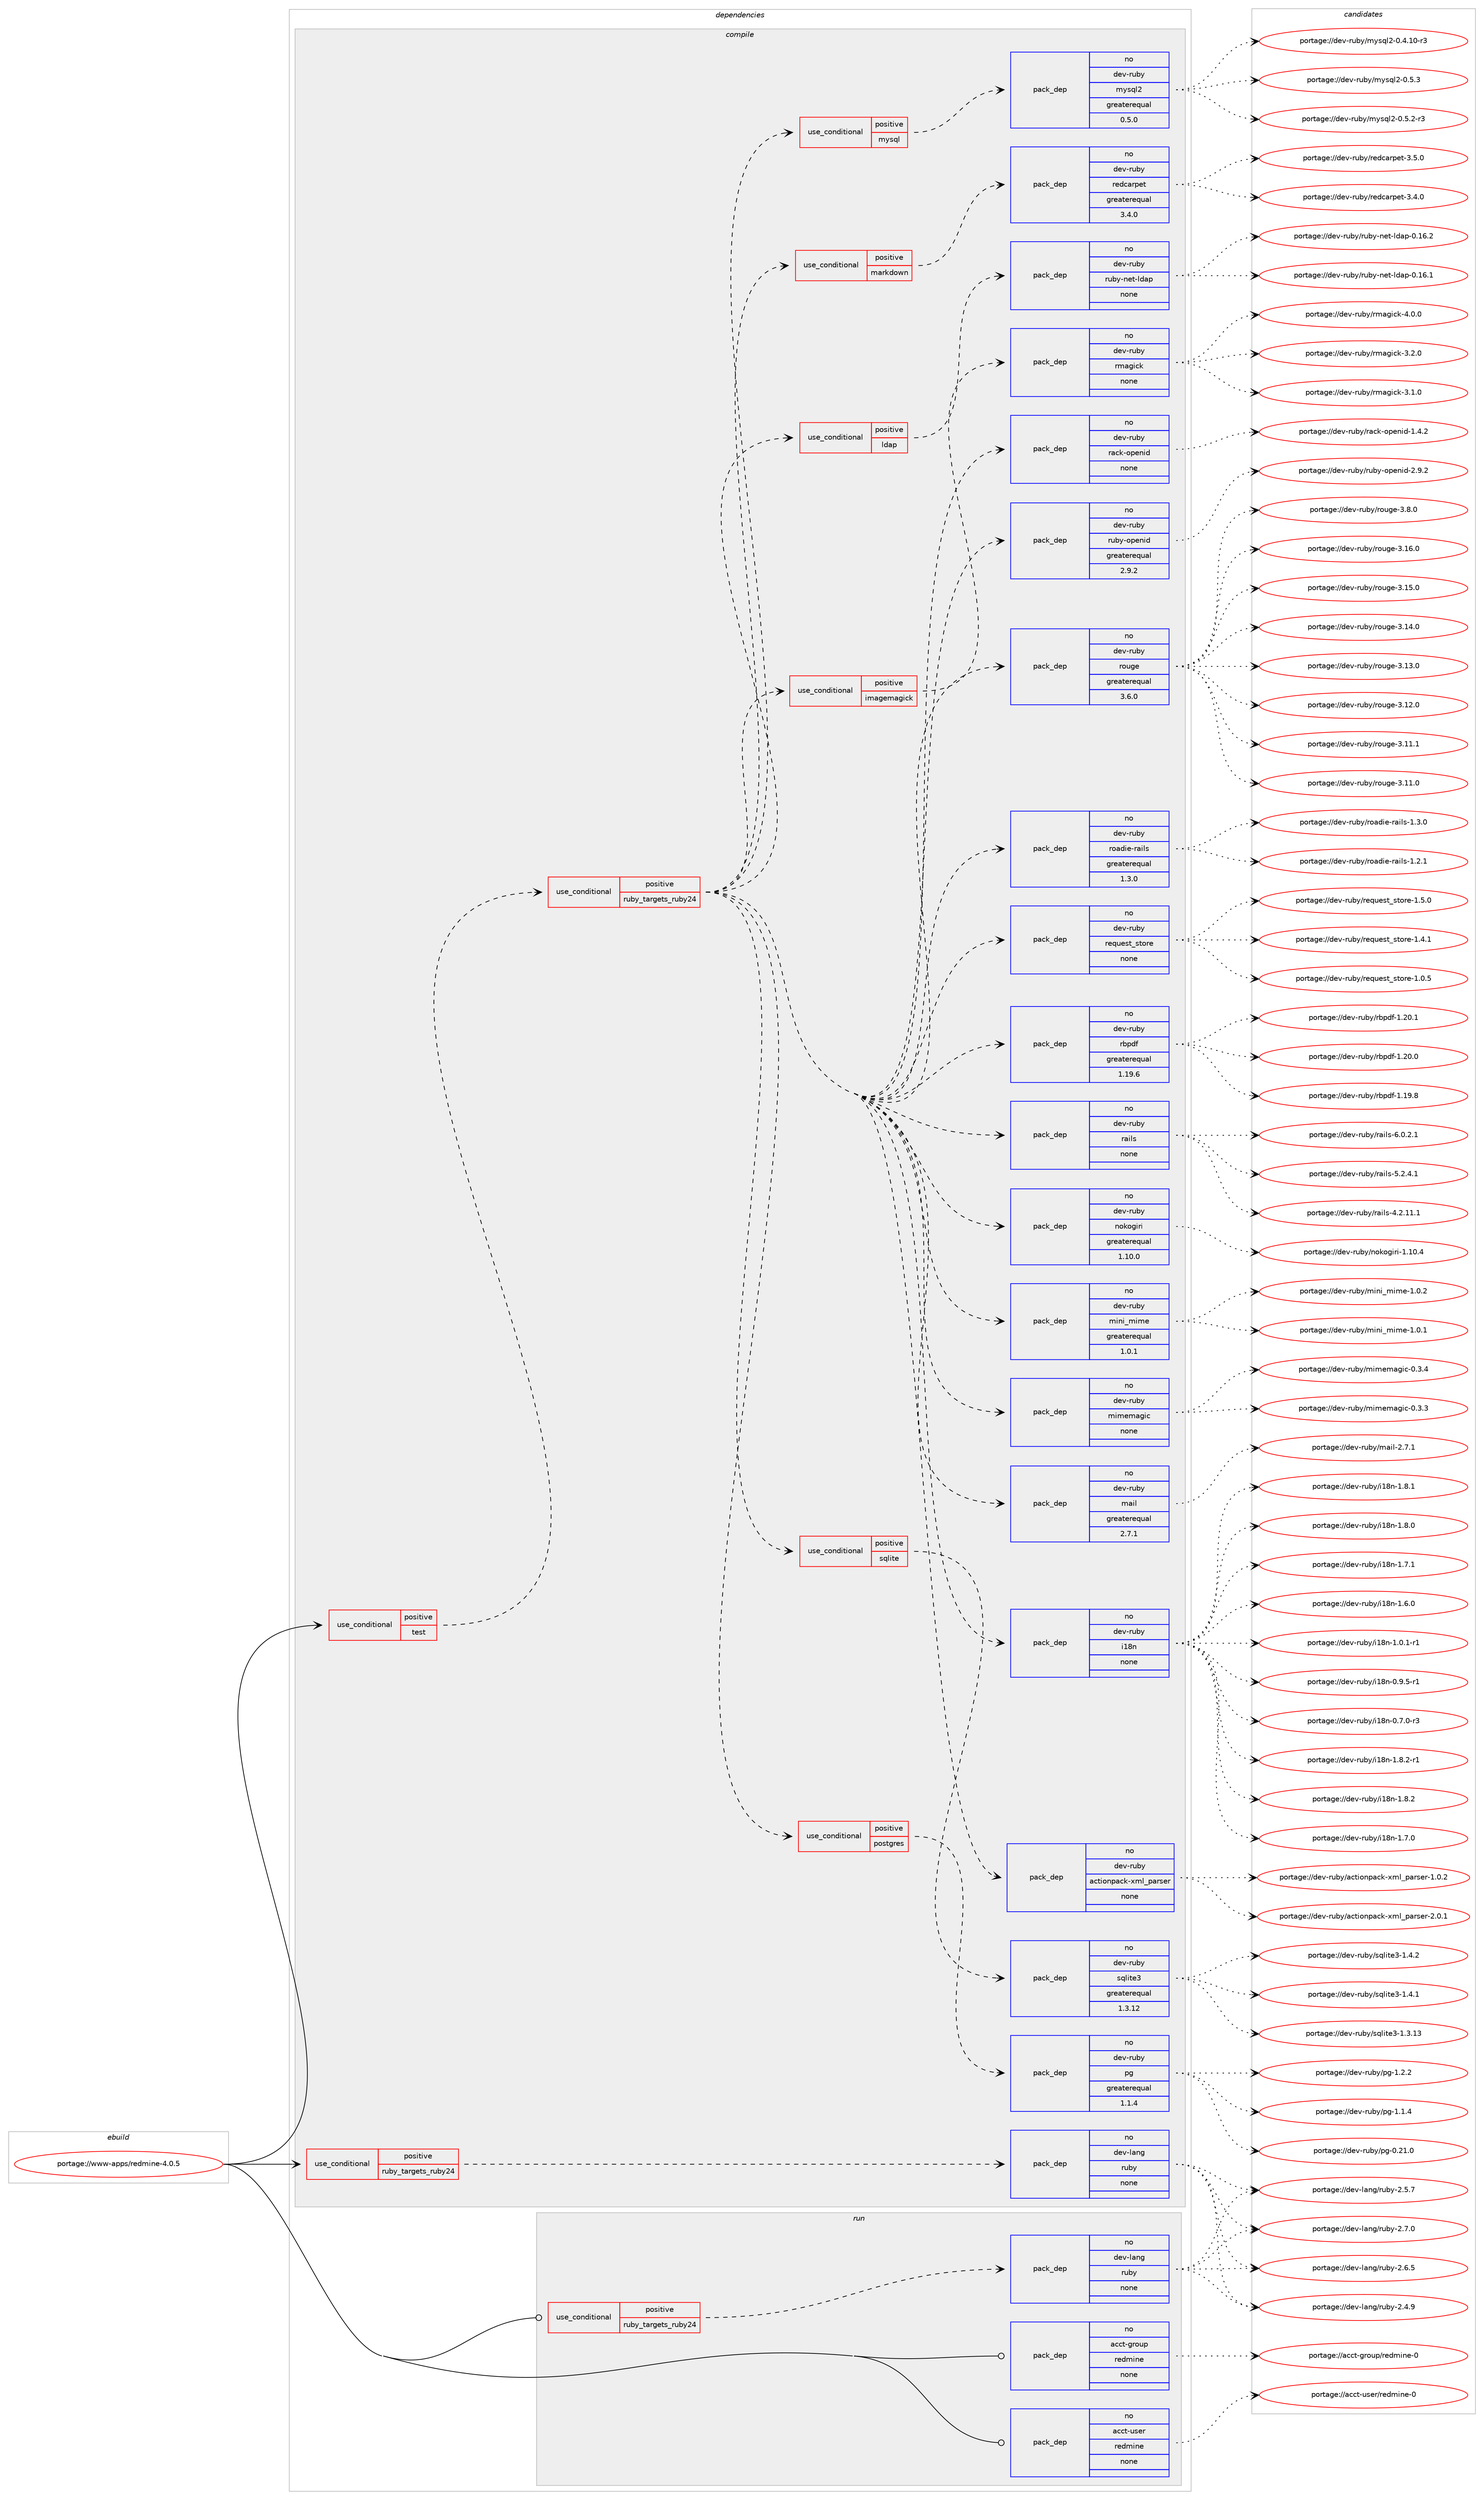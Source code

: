 digraph prolog {

# *************
# Graph options
# *************

newrank=true;
concentrate=true;
compound=true;
graph [rankdir=LR,fontname=Helvetica,fontsize=10,ranksep=1.5];#, ranksep=2.5, nodesep=0.2];
edge  [arrowhead=vee];
node  [fontname=Helvetica,fontsize=10];

# **********
# The ebuild
# **********

subgraph cluster_leftcol {
color=gray;
rank=same;
label=<<i>ebuild</i>>;
id [label="portage://www-apps/redmine-4.0.5", color=red, width=4, href="../www-apps/redmine-4.0.5.svg"];
}

# ****************
# The dependencies
# ****************

subgraph cluster_midcol {
color=gray;
label=<<i>dependencies</i>>;
subgraph cluster_compile {
fillcolor="#eeeeee";
style=filled;
label=<<i>compile</i>>;
subgraph cond2564 {
dependency18012 [label=<<TABLE BORDER="0" CELLBORDER="1" CELLSPACING="0" CELLPADDING="4"><TR><TD ROWSPAN="3" CELLPADDING="10">use_conditional</TD></TR><TR><TD>positive</TD></TR><TR><TD>ruby_targets_ruby24</TD></TR></TABLE>>, shape=none, color=red];
subgraph pack15128 {
dependency18013 [label=<<TABLE BORDER="0" CELLBORDER="1" CELLSPACING="0" CELLPADDING="4" WIDTH="220"><TR><TD ROWSPAN="6" CELLPADDING="30">pack_dep</TD></TR><TR><TD WIDTH="110">no</TD></TR><TR><TD>dev-lang</TD></TR><TR><TD>ruby</TD></TR><TR><TD>none</TD></TR><TR><TD></TD></TR></TABLE>>, shape=none, color=blue];
}
dependency18012:e -> dependency18013:w [weight=20,style="dashed",arrowhead="vee"];
}
id:e -> dependency18012:w [weight=20,style="solid",arrowhead="vee"];
subgraph cond2565 {
dependency18014 [label=<<TABLE BORDER="0" CELLBORDER="1" CELLSPACING="0" CELLPADDING="4"><TR><TD ROWSPAN="3" CELLPADDING="10">use_conditional</TD></TR><TR><TD>positive</TD></TR><TR><TD>test</TD></TR></TABLE>>, shape=none, color=red];
subgraph cond2566 {
dependency18015 [label=<<TABLE BORDER="0" CELLBORDER="1" CELLSPACING="0" CELLPADDING="4"><TR><TD ROWSPAN="3" CELLPADDING="10">use_conditional</TD></TR><TR><TD>positive</TD></TR><TR><TD>ruby_targets_ruby24</TD></TR></TABLE>>, shape=none, color=red];
subgraph cond2567 {
dependency18016 [label=<<TABLE BORDER="0" CELLBORDER="1" CELLSPACING="0" CELLPADDING="4"><TR><TD ROWSPAN="3" CELLPADDING="10">use_conditional</TD></TR><TR><TD>positive</TD></TR><TR><TD>imagemagick</TD></TR></TABLE>>, shape=none, color=red];
subgraph pack15129 {
dependency18017 [label=<<TABLE BORDER="0" CELLBORDER="1" CELLSPACING="0" CELLPADDING="4" WIDTH="220"><TR><TD ROWSPAN="6" CELLPADDING="30">pack_dep</TD></TR><TR><TD WIDTH="110">no</TD></TR><TR><TD>dev-ruby</TD></TR><TR><TD>rmagick</TD></TR><TR><TD>none</TD></TR><TR><TD></TD></TR></TABLE>>, shape=none, color=blue];
}
dependency18016:e -> dependency18017:w [weight=20,style="dashed",arrowhead="vee"];
}
dependency18015:e -> dependency18016:w [weight=20,style="dashed",arrowhead="vee"];
subgraph cond2568 {
dependency18018 [label=<<TABLE BORDER="0" CELLBORDER="1" CELLSPACING="0" CELLPADDING="4"><TR><TD ROWSPAN="3" CELLPADDING="10">use_conditional</TD></TR><TR><TD>positive</TD></TR><TR><TD>ldap</TD></TR></TABLE>>, shape=none, color=red];
subgraph pack15130 {
dependency18019 [label=<<TABLE BORDER="0" CELLBORDER="1" CELLSPACING="0" CELLPADDING="4" WIDTH="220"><TR><TD ROWSPAN="6" CELLPADDING="30">pack_dep</TD></TR><TR><TD WIDTH="110">no</TD></TR><TR><TD>dev-ruby</TD></TR><TR><TD>ruby-net-ldap</TD></TR><TR><TD>none</TD></TR><TR><TD></TD></TR></TABLE>>, shape=none, color=blue];
}
dependency18018:e -> dependency18019:w [weight=20,style="dashed",arrowhead="vee"];
}
dependency18015:e -> dependency18018:w [weight=20,style="dashed",arrowhead="vee"];
subgraph cond2569 {
dependency18020 [label=<<TABLE BORDER="0" CELLBORDER="1" CELLSPACING="0" CELLPADDING="4"><TR><TD ROWSPAN="3" CELLPADDING="10">use_conditional</TD></TR><TR><TD>positive</TD></TR><TR><TD>markdown</TD></TR></TABLE>>, shape=none, color=red];
subgraph pack15131 {
dependency18021 [label=<<TABLE BORDER="0" CELLBORDER="1" CELLSPACING="0" CELLPADDING="4" WIDTH="220"><TR><TD ROWSPAN="6" CELLPADDING="30">pack_dep</TD></TR><TR><TD WIDTH="110">no</TD></TR><TR><TD>dev-ruby</TD></TR><TR><TD>redcarpet</TD></TR><TR><TD>greaterequal</TD></TR><TR><TD>3.4.0</TD></TR></TABLE>>, shape=none, color=blue];
}
dependency18020:e -> dependency18021:w [weight=20,style="dashed",arrowhead="vee"];
}
dependency18015:e -> dependency18020:w [weight=20,style="dashed",arrowhead="vee"];
subgraph cond2570 {
dependency18022 [label=<<TABLE BORDER="0" CELLBORDER="1" CELLSPACING="0" CELLPADDING="4"><TR><TD ROWSPAN="3" CELLPADDING="10">use_conditional</TD></TR><TR><TD>positive</TD></TR><TR><TD>mysql</TD></TR></TABLE>>, shape=none, color=red];
subgraph pack15132 {
dependency18023 [label=<<TABLE BORDER="0" CELLBORDER="1" CELLSPACING="0" CELLPADDING="4" WIDTH="220"><TR><TD ROWSPAN="6" CELLPADDING="30">pack_dep</TD></TR><TR><TD WIDTH="110">no</TD></TR><TR><TD>dev-ruby</TD></TR><TR><TD>mysql2</TD></TR><TR><TD>greaterequal</TD></TR><TR><TD>0.5.0</TD></TR></TABLE>>, shape=none, color=blue];
}
dependency18022:e -> dependency18023:w [weight=20,style="dashed",arrowhead="vee"];
}
dependency18015:e -> dependency18022:w [weight=20,style="dashed",arrowhead="vee"];
subgraph cond2571 {
dependency18024 [label=<<TABLE BORDER="0" CELLBORDER="1" CELLSPACING="0" CELLPADDING="4"><TR><TD ROWSPAN="3" CELLPADDING="10">use_conditional</TD></TR><TR><TD>positive</TD></TR><TR><TD>postgres</TD></TR></TABLE>>, shape=none, color=red];
subgraph pack15133 {
dependency18025 [label=<<TABLE BORDER="0" CELLBORDER="1" CELLSPACING="0" CELLPADDING="4" WIDTH="220"><TR><TD ROWSPAN="6" CELLPADDING="30">pack_dep</TD></TR><TR><TD WIDTH="110">no</TD></TR><TR><TD>dev-ruby</TD></TR><TR><TD>pg</TD></TR><TR><TD>greaterequal</TD></TR><TR><TD>1.1.4</TD></TR></TABLE>>, shape=none, color=blue];
}
dependency18024:e -> dependency18025:w [weight=20,style="dashed",arrowhead="vee"];
}
dependency18015:e -> dependency18024:w [weight=20,style="dashed",arrowhead="vee"];
subgraph cond2572 {
dependency18026 [label=<<TABLE BORDER="0" CELLBORDER="1" CELLSPACING="0" CELLPADDING="4"><TR><TD ROWSPAN="3" CELLPADDING="10">use_conditional</TD></TR><TR><TD>positive</TD></TR><TR><TD>sqlite</TD></TR></TABLE>>, shape=none, color=red];
subgraph pack15134 {
dependency18027 [label=<<TABLE BORDER="0" CELLBORDER="1" CELLSPACING="0" CELLPADDING="4" WIDTH="220"><TR><TD ROWSPAN="6" CELLPADDING="30">pack_dep</TD></TR><TR><TD WIDTH="110">no</TD></TR><TR><TD>dev-ruby</TD></TR><TR><TD>sqlite3</TD></TR><TR><TD>greaterequal</TD></TR><TR><TD>1.3.12</TD></TR></TABLE>>, shape=none, color=blue];
}
dependency18026:e -> dependency18027:w [weight=20,style="dashed",arrowhead="vee"];
}
dependency18015:e -> dependency18026:w [weight=20,style="dashed",arrowhead="vee"];
subgraph pack15135 {
dependency18028 [label=<<TABLE BORDER="0" CELLBORDER="1" CELLSPACING="0" CELLPADDING="4" WIDTH="220"><TR><TD ROWSPAN="6" CELLPADDING="30">pack_dep</TD></TR><TR><TD WIDTH="110">no</TD></TR><TR><TD>dev-ruby</TD></TR><TR><TD>actionpack-xml_parser</TD></TR><TR><TD>none</TD></TR><TR><TD></TD></TR></TABLE>>, shape=none, color=blue];
}
dependency18015:e -> dependency18028:w [weight=20,style="dashed",arrowhead="vee"];
subgraph pack15136 {
dependency18029 [label=<<TABLE BORDER="0" CELLBORDER="1" CELLSPACING="0" CELLPADDING="4" WIDTH="220"><TR><TD ROWSPAN="6" CELLPADDING="30">pack_dep</TD></TR><TR><TD WIDTH="110">no</TD></TR><TR><TD>dev-ruby</TD></TR><TR><TD>i18n</TD></TR><TR><TD>none</TD></TR><TR><TD></TD></TR></TABLE>>, shape=none, color=blue];
}
dependency18015:e -> dependency18029:w [weight=20,style="dashed",arrowhead="vee"];
subgraph pack15137 {
dependency18030 [label=<<TABLE BORDER="0" CELLBORDER="1" CELLSPACING="0" CELLPADDING="4" WIDTH="220"><TR><TD ROWSPAN="6" CELLPADDING="30">pack_dep</TD></TR><TR><TD WIDTH="110">no</TD></TR><TR><TD>dev-ruby</TD></TR><TR><TD>mail</TD></TR><TR><TD>greaterequal</TD></TR><TR><TD>2.7.1</TD></TR></TABLE>>, shape=none, color=blue];
}
dependency18015:e -> dependency18030:w [weight=20,style="dashed",arrowhead="vee"];
subgraph pack15138 {
dependency18031 [label=<<TABLE BORDER="0" CELLBORDER="1" CELLSPACING="0" CELLPADDING="4" WIDTH="220"><TR><TD ROWSPAN="6" CELLPADDING="30">pack_dep</TD></TR><TR><TD WIDTH="110">no</TD></TR><TR><TD>dev-ruby</TD></TR><TR><TD>mimemagic</TD></TR><TR><TD>none</TD></TR><TR><TD></TD></TR></TABLE>>, shape=none, color=blue];
}
dependency18015:e -> dependency18031:w [weight=20,style="dashed",arrowhead="vee"];
subgraph pack15139 {
dependency18032 [label=<<TABLE BORDER="0" CELLBORDER="1" CELLSPACING="0" CELLPADDING="4" WIDTH="220"><TR><TD ROWSPAN="6" CELLPADDING="30">pack_dep</TD></TR><TR><TD WIDTH="110">no</TD></TR><TR><TD>dev-ruby</TD></TR><TR><TD>mini_mime</TD></TR><TR><TD>greaterequal</TD></TR><TR><TD>1.0.1</TD></TR></TABLE>>, shape=none, color=blue];
}
dependency18015:e -> dependency18032:w [weight=20,style="dashed",arrowhead="vee"];
subgraph pack15140 {
dependency18033 [label=<<TABLE BORDER="0" CELLBORDER="1" CELLSPACING="0" CELLPADDING="4" WIDTH="220"><TR><TD ROWSPAN="6" CELLPADDING="30">pack_dep</TD></TR><TR><TD WIDTH="110">no</TD></TR><TR><TD>dev-ruby</TD></TR><TR><TD>nokogiri</TD></TR><TR><TD>greaterequal</TD></TR><TR><TD>1.10.0</TD></TR></TABLE>>, shape=none, color=blue];
}
dependency18015:e -> dependency18033:w [weight=20,style="dashed",arrowhead="vee"];
subgraph pack15141 {
dependency18034 [label=<<TABLE BORDER="0" CELLBORDER="1" CELLSPACING="0" CELLPADDING="4" WIDTH="220"><TR><TD ROWSPAN="6" CELLPADDING="30">pack_dep</TD></TR><TR><TD WIDTH="110">no</TD></TR><TR><TD>dev-ruby</TD></TR><TR><TD>rails</TD></TR><TR><TD>none</TD></TR><TR><TD></TD></TR></TABLE>>, shape=none, color=blue];
}
dependency18015:e -> dependency18034:w [weight=20,style="dashed",arrowhead="vee"];
subgraph pack15142 {
dependency18035 [label=<<TABLE BORDER="0" CELLBORDER="1" CELLSPACING="0" CELLPADDING="4" WIDTH="220"><TR><TD ROWSPAN="6" CELLPADDING="30">pack_dep</TD></TR><TR><TD WIDTH="110">no</TD></TR><TR><TD>dev-ruby</TD></TR><TR><TD>rbpdf</TD></TR><TR><TD>greaterequal</TD></TR><TR><TD>1.19.6</TD></TR></TABLE>>, shape=none, color=blue];
}
dependency18015:e -> dependency18035:w [weight=20,style="dashed",arrowhead="vee"];
subgraph pack15143 {
dependency18036 [label=<<TABLE BORDER="0" CELLBORDER="1" CELLSPACING="0" CELLPADDING="4" WIDTH="220"><TR><TD ROWSPAN="6" CELLPADDING="30">pack_dep</TD></TR><TR><TD WIDTH="110">no</TD></TR><TR><TD>dev-ruby</TD></TR><TR><TD>request_store</TD></TR><TR><TD>none</TD></TR><TR><TD></TD></TR></TABLE>>, shape=none, color=blue];
}
dependency18015:e -> dependency18036:w [weight=20,style="dashed",arrowhead="vee"];
subgraph pack15144 {
dependency18037 [label=<<TABLE BORDER="0" CELLBORDER="1" CELLSPACING="0" CELLPADDING="4" WIDTH="220"><TR><TD ROWSPAN="6" CELLPADDING="30">pack_dep</TD></TR><TR><TD WIDTH="110">no</TD></TR><TR><TD>dev-ruby</TD></TR><TR><TD>roadie-rails</TD></TR><TR><TD>greaterequal</TD></TR><TR><TD>1.3.0</TD></TR></TABLE>>, shape=none, color=blue];
}
dependency18015:e -> dependency18037:w [weight=20,style="dashed",arrowhead="vee"];
subgraph pack15145 {
dependency18038 [label=<<TABLE BORDER="0" CELLBORDER="1" CELLSPACING="0" CELLPADDING="4" WIDTH="220"><TR><TD ROWSPAN="6" CELLPADDING="30">pack_dep</TD></TR><TR><TD WIDTH="110">no</TD></TR><TR><TD>dev-ruby</TD></TR><TR><TD>rouge</TD></TR><TR><TD>greaterequal</TD></TR><TR><TD>3.6.0</TD></TR></TABLE>>, shape=none, color=blue];
}
dependency18015:e -> dependency18038:w [weight=20,style="dashed",arrowhead="vee"];
subgraph pack15146 {
dependency18039 [label=<<TABLE BORDER="0" CELLBORDER="1" CELLSPACING="0" CELLPADDING="4" WIDTH="220"><TR><TD ROWSPAN="6" CELLPADDING="30">pack_dep</TD></TR><TR><TD WIDTH="110">no</TD></TR><TR><TD>dev-ruby</TD></TR><TR><TD>ruby-openid</TD></TR><TR><TD>greaterequal</TD></TR><TR><TD>2.9.2</TD></TR></TABLE>>, shape=none, color=blue];
}
dependency18015:e -> dependency18039:w [weight=20,style="dashed",arrowhead="vee"];
subgraph pack15147 {
dependency18040 [label=<<TABLE BORDER="0" CELLBORDER="1" CELLSPACING="0" CELLPADDING="4" WIDTH="220"><TR><TD ROWSPAN="6" CELLPADDING="30">pack_dep</TD></TR><TR><TD WIDTH="110">no</TD></TR><TR><TD>dev-ruby</TD></TR><TR><TD>rack-openid</TD></TR><TR><TD>none</TD></TR><TR><TD></TD></TR></TABLE>>, shape=none, color=blue];
}
dependency18015:e -> dependency18040:w [weight=20,style="dashed",arrowhead="vee"];
}
dependency18014:e -> dependency18015:w [weight=20,style="dashed",arrowhead="vee"];
}
id:e -> dependency18014:w [weight=20,style="solid",arrowhead="vee"];
}
subgraph cluster_compileandrun {
fillcolor="#eeeeee";
style=filled;
label=<<i>compile and run</i>>;
}
subgraph cluster_run {
fillcolor="#eeeeee";
style=filled;
label=<<i>run</i>>;
subgraph cond2573 {
dependency18041 [label=<<TABLE BORDER="0" CELLBORDER="1" CELLSPACING="0" CELLPADDING="4"><TR><TD ROWSPAN="3" CELLPADDING="10">use_conditional</TD></TR><TR><TD>positive</TD></TR><TR><TD>ruby_targets_ruby24</TD></TR></TABLE>>, shape=none, color=red];
subgraph pack15148 {
dependency18042 [label=<<TABLE BORDER="0" CELLBORDER="1" CELLSPACING="0" CELLPADDING="4" WIDTH="220"><TR><TD ROWSPAN="6" CELLPADDING="30">pack_dep</TD></TR><TR><TD WIDTH="110">no</TD></TR><TR><TD>dev-lang</TD></TR><TR><TD>ruby</TD></TR><TR><TD>none</TD></TR><TR><TD></TD></TR></TABLE>>, shape=none, color=blue];
}
dependency18041:e -> dependency18042:w [weight=20,style="dashed",arrowhead="vee"];
}
id:e -> dependency18041:w [weight=20,style="solid",arrowhead="odot"];
subgraph pack15149 {
dependency18043 [label=<<TABLE BORDER="0" CELLBORDER="1" CELLSPACING="0" CELLPADDING="4" WIDTH="220"><TR><TD ROWSPAN="6" CELLPADDING="30">pack_dep</TD></TR><TR><TD WIDTH="110">no</TD></TR><TR><TD>acct-group</TD></TR><TR><TD>redmine</TD></TR><TR><TD>none</TD></TR><TR><TD></TD></TR></TABLE>>, shape=none, color=blue];
}
id:e -> dependency18043:w [weight=20,style="solid",arrowhead="odot"];
subgraph pack15150 {
dependency18044 [label=<<TABLE BORDER="0" CELLBORDER="1" CELLSPACING="0" CELLPADDING="4" WIDTH="220"><TR><TD ROWSPAN="6" CELLPADDING="30">pack_dep</TD></TR><TR><TD WIDTH="110">no</TD></TR><TR><TD>acct-user</TD></TR><TR><TD>redmine</TD></TR><TR><TD>none</TD></TR><TR><TD></TD></TR></TABLE>>, shape=none, color=blue];
}
id:e -> dependency18044:w [weight=20,style="solid",arrowhead="odot"];
}
}

# **************
# The candidates
# **************

subgraph cluster_choices {
rank=same;
color=gray;
label=<<i>candidates</i>>;

subgraph choice15128 {
color=black;
nodesep=1;
choice10010111845108971101034711411798121455046554648 [label="portage://dev-lang/ruby-2.7.0", color=red, width=4,href="../dev-lang/ruby-2.7.0.svg"];
choice10010111845108971101034711411798121455046544653 [label="portage://dev-lang/ruby-2.6.5", color=red, width=4,href="../dev-lang/ruby-2.6.5.svg"];
choice10010111845108971101034711411798121455046534655 [label="portage://dev-lang/ruby-2.5.7", color=red, width=4,href="../dev-lang/ruby-2.5.7.svg"];
choice10010111845108971101034711411798121455046524657 [label="portage://dev-lang/ruby-2.4.9", color=red, width=4,href="../dev-lang/ruby-2.4.9.svg"];
dependency18013:e -> choice10010111845108971101034711411798121455046554648:w [style=dotted,weight="100"];
dependency18013:e -> choice10010111845108971101034711411798121455046544653:w [style=dotted,weight="100"];
dependency18013:e -> choice10010111845108971101034711411798121455046534655:w [style=dotted,weight="100"];
dependency18013:e -> choice10010111845108971101034711411798121455046524657:w [style=dotted,weight="100"];
}
subgraph choice15129 {
color=black;
nodesep=1;
choice1001011184511411798121471141099710310599107455246484648 [label="portage://dev-ruby/rmagick-4.0.0", color=red, width=4,href="../dev-ruby/rmagick-4.0.0.svg"];
choice1001011184511411798121471141099710310599107455146504648 [label="portage://dev-ruby/rmagick-3.2.0", color=red, width=4,href="../dev-ruby/rmagick-3.2.0.svg"];
choice1001011184511411798121471141099710310599107455146494648 [label="portage://dev-ruby/rmagick-3.1.0", color=red, width=4,href="../dev-ruby/rmagick-3.1.0.svg"];
dependency18017:e -> choice1001011184511411798121471141099710310599107455246484648:w [style=dotted,weight="100"];
dependency18017:e -> choice1001011184511411798121471141099710310599107455146504648:w [style=dotted,weight="100"];
dependency18017:e -> choice1001011184511411798121471141099710310599107455146494648:w [style=dotted,weight="100"];
}
subgraph choice15130 {
color=black;
nodesep=1;
choice1001011184511411798121471141179812145110101116451081009711245484649544650 [label="portage://dev-ruby/ruby-net-ldap-0.16.2", color=red, width=4,href="../dev-ruby/ruby-net-ldap-0.16.2.svg"];
choice1001011184511411798121471141179812145110101116451081009711245484649544649 [label="portage://dev-ruby/ruby-net-ldap-0.16.1", color=red, width=4,href="../dev-ruby/ruby-net-ldap-0.16.1.svg"];
dependency18019:e -> choice1001011184511411798121471141179812145110101116451081009711245484649544650:w [style=dotted,weight="100"];
dependency18019:e -> choice1001011184511411798121471141179812145110101116451081009711245484649544649:w [style=dotted,weight="100"];
}
subgraph choice15131 {
color=black;
nodesep=1;
choice1001011184511411798121471141011009997114112101116455146534648 [label="portage://dev-ruby/redcarpet-3.5.0", color=red, width=4,href="../dev-ruby/redcarpet-3.5.0.svg"];
choice1001011184511411798121471141011009997114112101116455146524648 [label="portage://dev-ruby/redcarpet-3.4.0", color=red, width=4,href="../dev-ruby/redcarpet-3.4.0.svg"];
dependency18021:e -> choice1001011184511411798121471141011009997114112101116455146534648:w [style=dotted,weight="100"];
dependency18021:e -> choice1001011184511411798121471141011009997114112101116455146524648:w [style=dotted,weight="100"];
}
subgraph choice15132 {
color=black;
nodesep=1;
choice10010111845114117981214710912111511310850454846534651 [label="portage://dev-ruby/mysql2-0.5.3", color=red, width=4,href="../dev-ruby/mysql2-0.5.3.svg"];
choice100101118451141179812147109121115113108504548465346504511451 [label="portage://dev-ruby/mysql2-0.5.2-r3", color=red, width=4,href="../dev-ruby/mysql2-0.5.2-r3.svg"];
choice10010111845114117981214710912111511310850454846524649484511451 [label="portage://dev-ruby/mysql2-0.4.10-r3", color=red, width=4,href="../dev-ruby/mysql2-0.4.10-r3.svg"];
dependency18023:e -> choice10010111845114117981214710912111511310850454846534651:w [style=dotted,weight="100"];
dependency18023:e -> choice100101118451141179812147109121115113108504548465346504511451:w [style=dotted,weight="100"];
dependency18023:e -> choice10010111845114117981214710912111511310850454846524649484511451:w [style=dotted,weight="100"];
}
subgraph choice15133 {
color=black;
nodesep=1;
choice100101118451141179812147112103454946504650 [label="portage://dev-ruby/pg-1.2.2", color=red, width=4,href="../dev-ruby/pg-1.2.2.svg"];
choice100101118451141179812147112103454946494652 [label="portage://dev-ruby/pg-1.1.4", color=red, width=4,href="../dev-ruby/pg-1.1.4.svg"];
choice10010111845114117981214711210345484650494648 [label="portage://dev-ruby/pg-0.21.0", color=red, width=4,href="../dev-ruby/pg-0.21.0.svg"];
dependency18025:e -> choice100101118451141179812147112103454946504650:w [style=dotted,weight="100"];
dependency18025:e -> choice100101118451141179812147112103454946494652:w [style=dotted,weight="100"];
dependency18025:e -> choice10010111845114117981214711210345484650494648:w [style=dotted,weight="100"];
}
subgraph choice15134 {
color=black;
nodesep=1;
choice10010111845114117981214711511310810511610151454946524650 [label="portage://dev-ruby/sqlite3-1.4.2", color=red, width=4,href="../dev-ruby/sqlite3-1.4.2.svg"];
choice10010111845114117981214711511310810511610151454946524649 [label="portage://dev-ruby/sqlite3-1.4.1", color=red, width=4,href="../dev-ruby/sqlite3-1.4.1.svg"];
choice1001011184511411798121471151131081051161015145494651464951 [label="portage://dev-ruby/sqlite3-1.3.13", color=red, width=4,href="../dev-ruby/sqlite3-1.3.13.svg"];
dependency18027:e -> choice10010111845114117981214711511310810511610151454946524650:w [style=dotted,weight="100"];
dependency18027:e -> choice10010111845114117981214711511310810511610151454946524649:w [style=dotted,weight="100"];
dependency18027:e -> choice1001011184511411798121471151131081051161015145494651464951:w [style=dotted,weight="100"];
}
subgraph choice15135 {
color=black;
nodesep=1;
choice10010111845114117981214797991161051111101129799107451201091089511297114115101114455046484649 [label="portage://dev-ruby/actionpack-xml_parser-2.0.1", color=red, width=4,href="../dev-ruby/actionpack-xml_parser-2.0.1.svg"];
choice10010111845114117981214797991161051111101129799107451201091089511297114115101114454946484650 [label="portage://dev-ruby/actionpack-xml_parser-1.0.2", color=red, width=4,href="../dev-ruby/actionpack-xml_parser-1.0.2.svg"];
dependency18028:e -> choice10010111845114117981214797991161051111101129799107451201091089511297114115101114455046484649:w [style=dotted,weight="100"];
dependency18028:e -> choice10010111845114117981214797991161051111101129799107451201091089511297114115101114454946484650:w [style=dotted,weight="100"];
}
subgraph choice15136 {
color=black;
nodesep=1;
choice10010111845114117981214710549561104549465646504511449 [label="portage://dev-ruby/i18n-1.8.2-r1", color=red, width=4,href="../dev-ruby/i18n-1.8.2-r1.svg"];
choice1001011184511411798121471054956110454946564650 [label="portage://dev-ruby/i18n-1.8.2", color=red, width=4,href="../dev-ruby/i18n-1.8.2.svg"];
choice1001011184511411798121471054956110454946564649 [label="portage://dev-ruby/i18n-1.8.1", color=red, width=4,href="../dev-ruby/i18n-1.8.1.svg"];
choice1001011184511411798121471054956110454946564648 [label="portage://dev-ruby/i18n-1.8.0", color=red, width=4,href="../dev-ruby/i18n-1.8.0.svg"];
choice1001011184511411798121471054956110454946554649 [label="portage://dev-ruby/i18n-1.7.1", color=red, width=4,href="../dev-ruby/i18n-1.7.1.svg"];
choice1001011184511411798121471054956110454946554648 [label="portage://dev-ruby/i18n-1.7.0", color=red, width=4,href="../dev-ruby/i18n-1.7.0.svg"];
choice1001011184511411798121471054956110454946544648 [label="portage://dev-ruby/i18n-1.6.0", color=red, width=4,href="../dev-ruby/i18n-1.6.0.svg"];
choice10010111845114117981214710549561104549464846494511449 [label="portage://dev-ruby/i18n-1.0.1-r1", color=red, width=4,href="../dev-ruby/i18n-1.0.1-r1.svg"];
choice10010111845114117981214710549561104548465746534511449 [label="portage://dev-ruby/i18n-0.9.5-r1", color=red, width=4,href="../dev-ruby/i18n-0.9.5-r1.svg"];
choice10010111845114117981214710549561104548465546484511451 [label="portage://dev-ruby/i18n-0.7.0-r3", color=red, width=4,href="../dev-ruby/i18n-0.7.0-r3.svg"];
dependency18029:e -> choice10010111845114117981214710549561104549465646504511449:w [style=dotted,weight="100"];
dependency18029:e -> choice1001011184511411798121471054956110454946564650:w [style=dotted,weight="100"];
dependency18029:e -> choice1001011184511411798121471054956110454946564649:w [style=dotted,weight="100"];
dependency18029:e -> choice1001011184511411798121471054956110454946564648:w [style=dotted,weight="100"];
dependency18029:e -> choice1001011184511411798121471054956110454946554649:w [style=dotted,weight="100"];
dependency18029:e -> choice1001011184511411798121471054956110454946554648:w [style=dotted,weight="100"];
dependency18029:e -> choice1001011184511411798121471054956110454946544648:w [style=dotted,weight="100"];
dependency18029:e -> choice10010111845114117981214710549561104549464846494511449:w [style=dotted,weight="100"];
dependency18029:e -> choice10010111845114117981214710549561104548465746534511449:w [style=dotted,weight="100"];
dependency18029:e -> choice10010111845114117981214710549561104548465546484511451:w [style=dotted,weight="100"];
}
subgraph choice15137 {
color=black;
nodesep=1;
choice10010111845114117981214710997105108455046554649 [label="portage://dev-ruby/mail-2.7.1", color=red, width=4,href="../dev-ruby/mail-2.7.1.svg"];
dependency18030:e -> choice10010111845114117981214710997105108455046554649:w [style=dotted,weight="100"];
}
subgraph choice15138 {
color=black;
nodesep=1;
choice1001011184511411798121471091051091011099710310599454846514652 [label="portage://dev-ruby/mimemagic-0.3.4", color=red, width=4,href="../dev-ruby/mimemagic-0.3.4.svg"];
choice1001011184511411798121471091051091011099710310599454846514651 [label="portage://dev-ruby/mimemagic-0.3.3", color=red, width=4,href="../dev-ruby/mimemagic-0.3.3.svg"];
dependency18031:e -> choice1001011184511411798121471091051091011099710310599454846514652:w [style=dotted,weight="100"];
dependency18031:e -> choice1001011184511411798121471091051091011099710310599454846514651:w [style=dotted,weight="100"];
}
subgraph choice15139 {
color=black;
nodesep=1;
choice10010111845114117981214710910511010595109105109101454946484650 [label="portage://dev-ruby/mini_mime-1.0.2", color=red, width=4,href="../dev-ruby/mini_mime-1.0.2.svg"];
choice10010111845114117981214710910511010595109105109101454946484649 [label="portage://dev-ruby/mini_mime-1.0.1", color=red, width=4,href="../dev-ruby/mini_mime-1.0.1.svg"];
dependency18032:e -> choice10010111845114117981214710910511010595109105109101454946484650:w [style=dotted,weight="100"];
dependency18032:e -> choice10010111845114117981214710910511010595109105109101454946484649:w [style=dotted,weight="100"];
}
subgraph choice15140 {
color=black;
nodesep=1;
choice10010111845114117981214711011110711110310511410545494649484652 [label="portage://dev-ruby/nokogiri-1.10.4", color=red, width=4,href="../dev-ruby/nokogiri-1.10.4.svg"];
dependency18033:e -> choice10010111845114117981214711011110711110310511410545494649484652:w [style=dotted,weight="100"];
}
subgraph choice15141 {
color=black;
nodesep=1;
choice100101118451141179812147114971051081154554464846504649 [label="portage://dev-ruby/rails-6.0.2.1", color=red, width=4,href="../dev-ruby/rails-6.0.2.1.svg"];
choice100101118451141179812147114971051081154553465046524649 [label="portage://dev-ruby/rails-5.2.4.1", color=red, width=4,href="../dev-ruby/rails-5.2.4.1.svg"];
choice10010111845114117981214711497105108115455246504649494649 [label="portage://dev-ruby/rails-4.2.11.1", color=red, width=4,href="../dev-ruby/rails-4.2.11.1.svg"];
dependency18034:e -> choice100101118451141179812147114971051081154554464846504649:w [style=dotted,weight="100"];
dependency18034:e -> choice100101118451141179812147114971051081154553465046524649:w [style=dotted,weight="100"];
dependency18034:e -> choice10010111845114117981214711497105108115455246504649494649:w [style=dotted,weight="100"];
}
subgraph choice15142 {
color=black;
nodesep=1;
choice1001011184511411798121471149811210010245494650484649 [label="portage://dev-ruby/rbpdf-1.20.1", color=red, width=4,href="../dev-ruby/rbpdf-1.20.1.svg"];
choice1001011184511411798121471149811210010245494650484648 [label="portage://dev-ruby/rbpdf-1.20.0", color=red, width=4,href="../dev-ruby/rbpdf-1.20.0.svg"];
choice1001011184511411798121471149811210010245494649574656 [label="portage://dev-ruby/rbpdf-1.19.8", color=red, width=4,href="../dev-ruby/rbpdf-1.19.8.svg"];
dependency18035:e -> choice1001011184511411798121471149811210010245494650484649:w [style=dotted,weight="100"];
dependency18035:e -> choice1001011184511411798121471149811210010245494650484648:w [style=dotted,weight="100"];
dependency18035:e -> choice1001011184511411798121471149811210010245494649574656:w [style=dotted,weight="100"];
}
subgraph choice15143 {
color=black;
nodesep=1;
choice10010111845114117981214711410111311710111511695115116111114101454946534648 [label="portage://dev-ruby/request_store-1.5.0", color=red, width=4,href="../dev-ruby/request_store-1.5.0.svg"];
choice10010111845114117981214711410111311710111511695115116111114101454946524649 [label="portage://dev-ruby/request_store-1.4.1", color=red, width=4,href="../dev-ruby/request_store-1.4.1.svg"];
choice10010111845114117981214711410111311710111511695115116111114101454946484653 [label="portage://dev-ruby/request_store-1.0.5", color=red, width=4,href="../dev-ruby/request_store-1.0.5.svg"];
dependency18036:e -> choice10010111845114117981214711410111311710111511695115116111114101454946534648:w [style=dotted,weight="100"];
dependency18036:e -> choice10010111845114117981214711410111311710111511695115116111114101454946524649:w [style=dotted,weight="100"];
dependency18036:e -> choice10010111845114117981214711410111311710111511695115116111114101454946484653:w [style=dotted,weight="100"];
}
subgraph choice15144 {
color=black;
nodesep=1;
choice100101118451141179812147114111971001051014511497105108115454946514648 [label="portage://dev-ruby/roadie-rails-1.3.0", color=red, width=4,href="../dev-ruby/roadie-rails-1.3.0.svg"];
choice100101118451141179812147114111971001051014511497105108115454946504649 [label="portage://dev-ruby/roadie-rails-1.2.1", color=red, width=4,href="../dev-ruby/roadie-rails-1.2.1.svg"];
dependency18037:e -> choice100101118451141179812147114111971001051014511497105108115454946514648:w [style=dotted,weight="100"];
dependency18037:e -> choice100101118451141179812147114111971001051014511497105108115454946504649:w [style=dotted,weight="100"];
}
subgraph choice15145 {
color=black;
nodesep=1;
choice100101118451141179812147114111117103101455146564648 [label="portage://dev-ruby/rouge-3.8.0", color=red, width=4,href="../dev-ruby/rouge-3.8.0.svg"];
choice10010111845114117981214711411111710310145514649544648 [label="portage://dev-ruby/rouge-3.16.0", color=red, width=4,href="../dev-ruby/rouge-3.16.0.svg"];
choice10010111845114117981214711411111710310145514649534648 [label="portage://dev-ruby/rouge-3.15.0", color=red, width=4,href="../dev-ruby/rouge-3.15.0.svg"];
choice10010111845114117981214711411111710310145514649524648 [label="portage://dev-ruby/rouge-3.14.0", color=red, width=4,href="../dev-ruby/rouge-3.14.0.svg"];
choice10010111845114117981214711411111710310145514649514648 [label="portage://dev-ruby/rouge-3.13.0", color=red, width=4,href="../dev-ruby/rouge-3.13.0.svg"];
choice10010111845114117981214711411111710310145514649504648 [label="portage://dev-ruby/rouge-3.12.0", color=red, width=4,href="../dev-ruby/rouge-3.12.0.svg"];
choice10010111845114117981214711411111710310145514649494649 [label="portage://dev-ruby/rouge-3.11.1", color=red, width=4,href="../dev-ruby/rouge-3.11.1.svg"];
choice10010111845114117981214711411111710310145514649494648 [label="portage://dev-ruby/rouge-3.11.0", color=red, width=4,href="../dev-ruby/rouge-3.11.0.svg"];
dependency18038:e -> choice100101118451141179812147114111117103101455146564648:w [style=dotted,weight="100"];
dependency18038:e -> choice10010111845114117981214711411111710310145514649544648:w [style=dotted,weight="100"];
dependency18038:e -> choice10010111845114117981214711411111710310145514649534648:w [style=dotted,weight="100"];
dependency18038:e -> choice10010111845114117981214711411111710310145514649524648:w [style=dotted,weight="100"];
dependency18038:e -> choice10010111845114117981214711411111710310145514649514648:w [style=dotted,weight="100"];
dependency18038:e -> choice10010111845114117981214711411111710310145514649504648:w [style=dotted,weight="100"];
dependency18038:e -> choice10010111845114117981214711411111710310145514649494649:w [style=dotted,weight="100"];
dependency18038:e -> choice10010111845114117981214711411111710310145514649494648:w [style=dotted,weight="100"];
}
subgraph choice15146 {
color=black;
nodesep=1;
choice1001011184511411798121471141179812145111112101110105100455046574650 [label="portage://dev-ruby/ruby-openid-2.9.2", color=red, width=4,href="../dev-ruby/ruby-openid-2.9.2.svg"];
dependency18039:e -> choice1001011184511411798121471141179812145111112101110105100455046574650:w [style=dotted,weight="100"];
}
subgraph choice15147 {
color=black;
nodesep=1;
choice100101118451141179812147114979910745111112101110105100454946524650 [label="portage://dev-ruby/rack-openid-1.4.2", color=red, width=4,href="../dev-ruby/rack-openid-1.4.2.svg"];
dependency18040:e -> choice100101118451141179812147114979910745111112101110105100454946524650:w [style=dotted,weight="100"];
}
subgraph choice15148 {
color=black;
nodesep=1;
choice10010111845108971101034711411798121455046554648 [label="portage://dev-lang/ruby-2.7.0", color=red, width=4,href="../dev-lang/ruby-2.7.0.svg"];
choice10010111845108971101034711411798121455046544653 [label="portage://dev-lang/ruby-2.6.5", color=red, width=4,href="../dev-lang/ruby-2.6.5.svg"];
choice10010111845108971101034711411798121455046534655 [label="portage://dev-lang/ruby-2.5.7", color=red, width=4,href="../dev-lang/ruby-2.5.7.svg"];
choice10010111845108971101034711411798121455046524657 [label="portage://dev-lang/ruby-2.4.9", color=red, width=4,href="../dev-lang/ruby-2.4.9.svg"];
dependency18042:e -> choice10010111845108971101034711411798121455046554648:w [style=dotted,weight="100"];
dependency18042:e -> choice10010111845108971101034711411798121455046544653:w [style=dotted,weight="100"];
dependency18042:e -> choice10010111845108971101034711411798121455046534655:w [style=dotted,weight="100"];
dependency18042:e -> choice10010111845108971101034711411798121455046524657:w [style=dotted,weight="100"];
}
subgraph choice15149 {
color=black;
nodesep=1;
choice97999911645103114111117112471141011001091051101014548 [label="portage://acct-group/redmine-0", color=red, width=4,href="../acct-group/redmine-0.svg"];
dependency18043:e -> choice97999911645103114111117112471141011001091051101014548:w [style=dotted,weight="100"];
}
subgraph choice15150 {
color=black;
nodesep=1;
choice97999911645117115101114471141011001091051101014548 [label="portage://acct-user/redmine-0", color=red, width=4,href="../acct-user/redmine-0.svg"];
dependency18044:e -> choice97999911645117115101114471141011001091051101014548:w [style=dotted,weight="100"];
}
}

}

